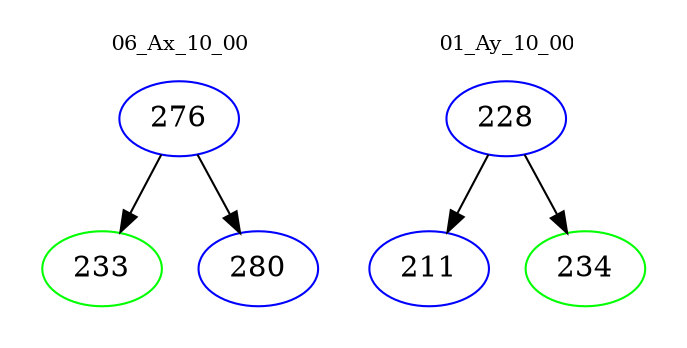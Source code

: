 digraph{
subgraph cluster_0 {
color = white
label = "06_Ax_10_00";
fontsize=10;
T0_276 [label="276", color="blue"]
T0_276 -> T0_233 [color="black"]
T0_233 [label="233", color="green"]
T0_276 -> T0_280 [color="black"]
T0_280 [label="280", color="blue"]
}
subgraph cluster_1 {
color = white
label = "01_Ay_10_00";
fontsize=10;
T1_228 [label="228", color="blue"]
T1_228 -> T1_211 [color="black"]
T1_211 [label="211", color="blue"]
T1_228 -> T1_234 [color="black"]
T1_234 [label="234", color="green"]
}
}
